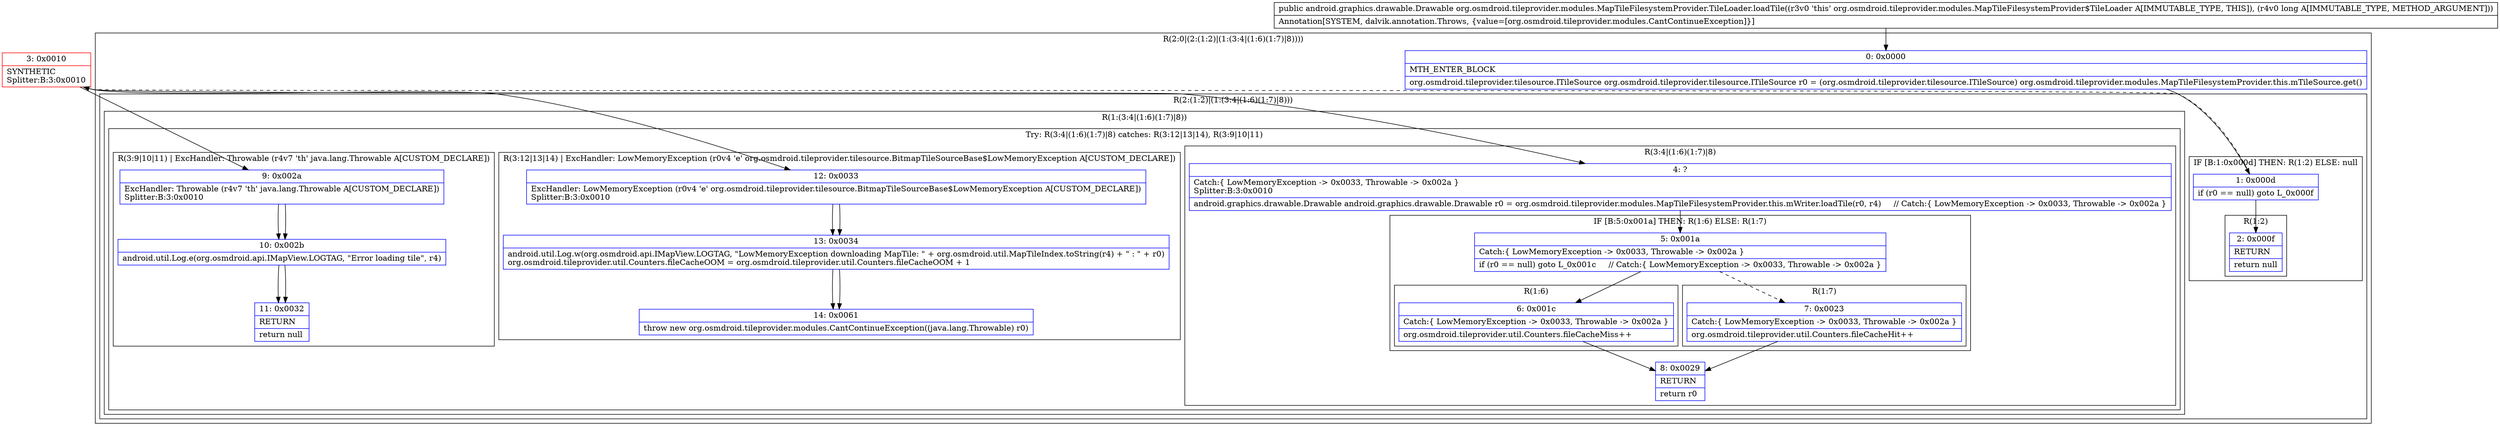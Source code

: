 digraph "CFG fororg.osmdroid.tileprovider.modules.MapTileFilesystemProvider.TileLoader.loadTile(J)Landroid\/graphics\/drawable\/Drawable;" {
subgraph cluster_Region_410282144 {
label = "R(2:0|(2:(1:2)|(1:(3:4|(1:6)(1:7)|8))))";
node [shape=record,color=blue];
Node_0 [shape=record,label="{0\:\ 0x0000|MTH_ENTER_BLOCK\l|org.osmdroid.tileprovider.tilesource.ITileSource org.osmdroid.tileprovider.tilesource.ITileSource r0 = (org.osmdroid.tileprovider.tilesource.ITileSource) org.osmdroid.tileprovider.modules.MapTileFilesystemProvider.this.mTileSource.get()\l}"];
subgraph cluster_Region_1813127424 {
label = "R(2:(1:2)|(1:(3:4|(1:6)(1:7)|8)))";
node [shape=record,color=blue];
subgraph cluster_IfRegion_1522225809 {
label = "IF [B:1:0x000d] THEN: R(1:2) ELSE: null";
node [shape=record,color=blue];
Node_1 [shape=record,label="{1\:\ 0x000d|if (r0 == null) goto L_0x000f\l}"];
subgraph cluster_Region_639457140 {
label = "R(1:2)";
node [shape=record,color=blue];
Node_2 [shape=record,label="{2\:\ 0x000f|RETURN\l|return null\l}"];
}
}
subgraph cluster_Region_1787552762 {
label = "R(1:(3:4|(1:6)(1:7)|8))";
node [shape=record,color=blue];
subgraph cluster_TryCatchRegion_317876179 {
label = "Try: R(3:4|(1:6)(1:7)|8) catches: R(3:12|13|14), R(3:9|10|11)";
node [shape=record,color=blue];
subgraph cluster_Region_712171501 {
label = "R(3:4|(1:6)(1:7)|8)";
node [shape=record,color=blue];
Node_4 [shape=record,label="{4\:\ ?|Catch:\{ LowMemoryException \-\> 0x0033, Throwable \-\> 0x002a \}\lSplitter:B:3:0x0010\l|android.graphics.drawable.Drawable android.graphics.drawable.Drawable r0 = org.osmdroid.tileprovider.modules.MapTileFilesystemProvider.this.mWriter.loadTile(r0, r4)     \/\/ Catch:\{ LowMemoryException \-\> 0x0033, Throwable \-\> 0x002a \}\l}"];
subgraph cluster_IfRegion_1886027366 {
label = "IF [B:5:0x001a] THEN: R(1:6) ELSE: R(1:7)";
node [shape=record,color=blue];
Node_5 [shape=record,label="{5\:\ 0x001a|Catch:\{ LowMemoryException \-\> 0x0033, Throwable \-\> 0x002a \}\l|if (r0 == null) goto L_0x001c     \/\/ Catch:\{ LowMemoryException \-\> 0x0033, Throwable \-\> 0x002a \}\l}"];
subgraph cluster_Region_1863671468 {
label = "R(1:6)";
node [shape=record,color=blue];
Node_6 [shape=record,label="{6\:\ 0x001c|Catch:\{ LowMemoryException \-\> 0x0033, Throwable \-\> 0x002a \}\l|org.osmdroid.tileprovider.util.Counters.fileCacheMiss++\l}"];
}
subgraph cluster_Region_595530445 {
label = "R(1:7)";
node [shape=record,color=blue];
Node_7 [shape=record,label="{7\:\ 0x0023|Catch:\{ LowMemoryException \-\> 0x0033, Throwable \-\> 0x002a \}\l|org.osmdroid.tileprovider.util.Counters.fileCacheHit++\l}"];
}
}
Node_8 [shape=record,label="{8\:\ 0x0029|RETURN\l|return r0\l}"];
}
subgraph cluster_Region_375304555 {
label = "R(3:12|13|14) | ExcHandler: LowMemoryException (r0v4 'e' org.osmdroid.tileprovider.tilesource.BitmapTileSourceBase$LowMemoryException A[CUSTOM_DECLARE])\l";
node [shape=record,color=blue];
Node_12 [shape=record,label="{12\:\ 0x0033|ExcHandler: LowMemoryException (r0v4 'e' org.osmdroid.tileprovider.tilesource.BitmapTileSourceBase$LowMemoryException A[CUSTOM_DECLARE])\lSplitter:B:3:0x0010\l}"];
Node_13 [shape=record,label="{13\:\ 0x0034|android.util.Log.w(org.osmdroid.api.IMapView.LOGTAG, \"LowMemoryException downloading MapTile: \" + org.osmdroid.util.MapTileIndex.toString(r4) + \" : \" + r0)\lorg.osmdroid.tileprovider.util.Counters.fileCacheOOM = org.osmdroid.tileprovider.util.Counters.fileCacheOOM + 1\l}"];
Node_14 [shape=record,label="{14\:\ 0x0061|throw new org.osmdroid.tileprovider.modules.CantContinueException((java.lang.Throwable) r0)\l}"];
}
subgraph cluster_Region_387158156 {
label = "R(3:9|10|11) | ExcHandler: Throwable (r4v7 'th' java.lang.Throwable A[CUSTOM_DECLARE])\l";
node [shape=record,color=blue];
Node_9 [shape=record,label="{9\:\ 0x002a|ExcHandler: Throwable (r4v7 'th' java.lang.Throwable A[CUSTOM_DECLARE])\lSplitter:B:3:0x0010\l}"];
Node_10 [shape=record,label="{10\:\ 0x002b|android.util.Log.e(org.osmdroid.api.IMapView.LOGTAG, \"Error loading tile\", r4)\l}"];
Node_11 [shape=record,label="{11\:\ 0x0032|RETURN\l|return null\l}"];
}
}
}
}
}
subgraph cluster_Region_375304555 {
label = "R(3:12|13|14) | ExcHandler: LowMemoryException (r0v4 'e' org.osmdroid.tileprovider.tilesource.BitmapTileSourceBase$LowMemoryException A[CUSTOM_DECLARE])\l";
node [shape=record,color=blue];
Node_12 [shape=record,label="{12\:\ 0x0033|ExcHandler: LowMemoryException (r0v4 'e' org.osmdroid.tileprovider.tilesource.BitmapTileSourceBase$LowMemoryException A[CUSTOM_DECLARE])\lSplitter:B:3:0x0010\l}"];
Node_13 [shape=record,label="{13\:\ 0x0034|android.util.Log.w(org.osmdroid.api.IMapView.LOGTAG, \"LowMemoryException downloading MapTile: \" + org.osmdroid.util.MapTileIndex.toString(r4) + \" : \" + r0)\lorg.osmdroid.tileprovider.util.Counters.fileCacheOOM = org.osmdroid.tileprovider.util.Counters.fileCacheOOM + 1\l}"];
Node_14 [shape=record,label="{14\:\ 0x0061|throw new org.osmdroid.tileprovider.modules.CantContinueException((java.lang.Throwable) r0)\l}"];
}
subgraph cluster_Region_387158156 {
label = "R(3:9|10|11) | ExcHandler: Throwable (r4v7 'th' java.lang.Throwable A[CUSTOM_DECLARE])\l";
node [shape=record,color=blue];
Node_9 [shape=record,label="{9\:\ 0x002a|ExcHandler: Throwable (r4v7 'th' java.lang.Throwable A[CUSTOM_DECLARE])\lSplitter:B:3:0x0010\l}"];
Node_10 [shape=record,label="{10\:\ 0x002b|android.util.Log.e(org.osmdroid.api.IMapView.LOGTAG, \"Error loading tile\", r4)\l}"];
Node_11 [shape=record,label="{11\:\ 0x0032|RETURN\l|return null\l}"];
}
Node_3 [shape=record,color=red,label="{3\:\ 0x0010|SYNTHETIC\lSplitter:B:3:0x0010\l}"];
MethodNode[shape=record,label="{public android.graphics.drawable.Drawable org.osmdroid.tileprovider.modules.MapTileFilesystemProvider.TileLoader.loadTile((r3v0 'this' org.osmdroid.tileprovider.modules.MapTileFilesystemProvider$TileLoader A[IMMUTABLE_TYPE, THIS]), (r4v0 long A[IMMUTABLE_TYPE, METHOD_ARGUMENT]))  | Annotation[SYSTEM, dalvik.annotation.Throws, \{value=[org.osmdroid.tileprovider.modules.CantContinueException]\}]\l}"];
MethodNode -> Node_0;
Node_0 -> Node_1;
Node_1 -> Node_2;
Node_1 -> Node_3[style=dashed];
Node_4 -> Node_5;
Node_5 -> Node_6;
Node_5 -> Node_7[style=dashed];
Node_6 -> Node_8;
Node_7 -> Node_8;
Node_12 -> Node_13;
Node_13 -> Node_14;
Node_9 -> Node_10;
Node_10 -> Node_11;
Node_12 -> Node_13;
Node_13 -> Node_14;
Node_9 -> Node_10;
Node_10 -> Node_11;
Node_3 -> Node_4;
Node_3 -> Node_12;
Node_3 -> Node_9;
}

